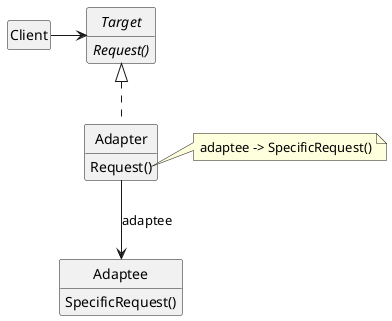﻿@startuml
skinparam style strictuml
skinparam backgroundColor transparent
skinparam defaultFontName Arial
skinparam style strictuml

skinparam noteFontName Courier New

hide empty members
interface Target {
  {abstract} Request()
}
class Adapter implements Target {
  Request()
}
note right of Adapter::Request
adaptee -> SpecificRequest()
end note
class Adaptee {
  SpecificRequest()
}

Adaptee <-u- Adapter : adaptee

class Client {
}
Client -r-> Target
@enduml